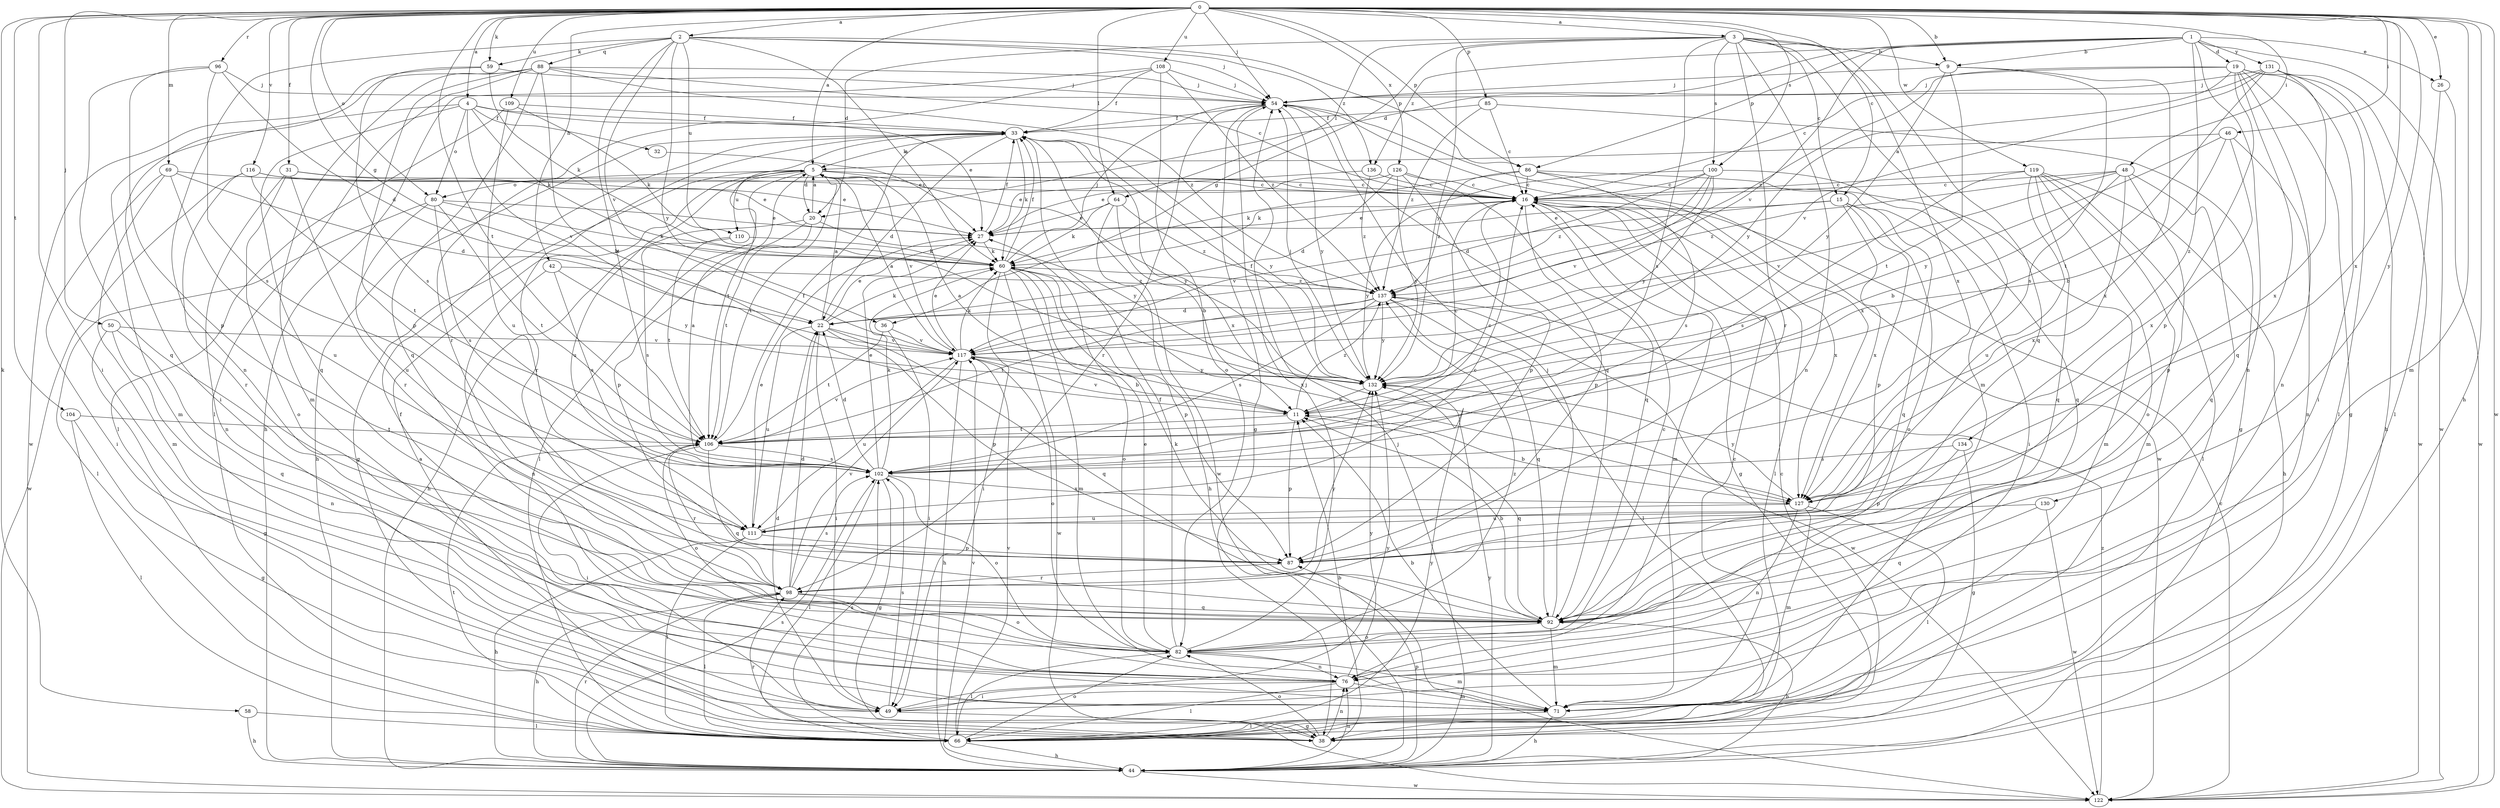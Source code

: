 strict digraph  {
0;
1;
2;
3;
4;
5;
9;
11;
15;
16;
19;
20;
22;
26;
27;
31;
32;
33;
36;
38;
42;
44;
46;
48;
49;
50;
54;
58;
59;
60;
64;
66;
69;
71;
76;
80;
82;
85;
86;
87;
88;
92;
96;
98;
100;
102;
104;
106;
108;
109;
110;
111;
116;
117;
119;
122;
126;
127;
130;
131;
132;
134;
136;
137;
0 -> 2  [label=a];
0 -> 3  [label=a];
0 -> 4  [label=a];
0 -> 5  [label=a];
0 -> 9  [label=b];
0 -> 15  [label=c];
0 -> 26  [label=e];
0 -> 31  [label=f];
0 -> 36  [label=g];
0 -> 42  [label=h];
0 -> 44  [label=h];
0 -> 46  [label=i];
0 -> 48  [label=i];
0 -> 49  [label=i];
0 -> 50  [label=j];
0 -> 54  [label=j];
0 -> 58  [label=k];
0 -> 59  [label=k];
0 -> 64  [label=l];
0 -> 69  [label=m];
0 -> 71  [label=m];
0 -> 80  [label=o];
0 -> 85  [label=p];
0 -> 86  [label=p];
0 -> 96  [label=r];
0 -> 100  [label=s];
0 -> 104  [label=t];
0 -> 106  [label=t];
0 -> 108  [label=u];
0 -> 109  [label=u];
0 -> 116  [label=v];
0 -> 119  [label=w];
0 -> 122  [label=w];
0 -> 126  [label=x];
0 -> 127  [label=x];
0 -> 130  [label=y];
1 -> 9  [label=b];
1 -> 19  [label=d];
1 -> 20  [label=d];
1 -> 26  [label=e];
1 -> 76  [label=n];
1 -> 86  [label=p];
1 -> 117  [label=v];
1 -> 122  [label=w];
1 -> 131  [label=y];
1 -> 134  [label=z];
1 -> 136  [label=z];
2 -> 54  [label=j];
2 -> 59  [label=k];
2 -> 60  [label=k];
2 -> 76  [label=n];
2 -> 86  [label=p];
2 -> 88  [label=q];
2 -> 106  [label=t];
2 -> 110  [label=u];
2 -> 117  [label=v];
2 -> 132  [label=y];
2 -> 136  [label=z];
3 -> 9  [label=b];
3 -> 15  [label=c];
3 -> 20  [label=d];
3 -> 36  [label=g];
3 -> 64  [label=l];
3 -> 71  [label=m];
3 -> 76  [label=n];
3 -> 92  [label=q];
3 -> 98  [label=r];
3 -> 100  [label=s];
3 -> 102  [label=s];
3 -> 127  [label=x];
3 -> 132  [label=y];
4 -> 27  [label=e];
4 -> 32  [label=f];
4 -> 33  [label=f];
4 -> 60  [label=k];
4 -> 71  [label=m];
4 -> 80  [label=o];
4 -> 92  [label=q];
4 -> 117  [label=v];
5 -> 16  [label=c];
5 -> 20  [label=d];
5 -> 38  [label=g];
5 -> 66  [label=l];
5 -> 80  [label=o];
5 -> 106  [label=t];
5 -> 110  [label=u];
5 -> 111  [label=u];
5 -> 117  [label=v];
5 -> 132  [label=y];
9 -> 54  [label=j];
9 -> 102  [label=s];
9 -> 106  [label=t];
9 -> 127  [label=x];
9 -> 132  [label=y];
11 -> 5  [label=a];
11 -> 16  [label=c];
11 -> 87  [label=p];
11 -> 92  [label=q];
11 -> 106  [label=t];
11 -> 117  [label=v];
11 -> 137  [label=z];
15 -> 27  [label=e];
15 -> 82  [label=o];
15 -> 87  [label=p];
15 -> 92  [label=q];
15 -> 117  [label=v];
15 -> 127  [label=x];
16 -> 27  [label=e];
16 -> 38  [label=g];
16 -> 66  [label=l];
16 -> 71  [label=m];
16 -> 87  [label=p];
16 -> 127  [label=x];
16 -> 132  [label=y];
19 -> 38  [label=g];
19 -> 49  [label=i];
19 -> 54  [label=j];
19 -> 66  [label=l];
19 -> 76  [label=n];
19 -> 87  [label=p];
19 -> 92  [label=q];
19 -> 132  [label=y];
19 -> 137  [label=z];
20 -> 5  [label=a];
20 -> 44  [label=h];
20 -> 87  [label=p];
20 -> 106  [label=t];
20 -> 132  [label=y];
22 -> 5  [label=a];
22 -> 27  [label=e];
22 -> 49  [label=i];
22 -> 60  [label=k];
22 -> 87  [label=p];
22 -> 92  [label=q];
22 -> 111  [label=u];
22 -> 117  [label=v];
26 -> 66  [label=l];
26 -> 122  [label=w];
27 -> 33  [label=f];
27 -> 60  [label=k];
31 -> 16  [label=c];
31 -> 27  [label=e];
31 -> 76  [label=n];
31 -> 82  [label=o];
31 -> 98  [label=r];
32 -> 27  [label=e];
33 -> 5  [label=a];
33 -> 22  [label=d];
33 -> 44  [label=h];
33 -> 60  [label=k];
33 -> 98  [label=r];
33 -> 106  [label=t];
33 -> 122  [label=w];
33 -> 127  [label=x];
33 -> 132  [label=y];
36 -> 49  [label=i];
36 -> 106  [label=t];
36 -> 117  [label=v];
38 -> 5  [label=a];
38 -> 11  [label=b];
38 -> 16  [label=c];
38 -> 76  [label=n];
38 -> 82  [label=o];
38 -> 98  [label=r];
42 -> 76  [label=n];
42 -> 102  [label=s];
42 -> 132  [label=y];
42 -> 137  [label=z];
44 -> 54  [label=j];
44 -> 76  [label=n];
44 -> 87  [label=p];
44 -> 98  [label=r];
44 -> 102  [label=s];
44 -> 117  [label=v];
44 -> 122  [label=w];
44 -> 132  [label=y];
46 -> 5  [label=a];
46 -> 11  [label=b];
46 -> 76  [label=n];
46 -> 127  [label=x];
46 -> 132  [label=y];
48 -> 11  [label=b];
48 -> 16  [label=c];
48 -> 87  [label=p];
48 -> 92  [label=q];
48 -> 117  [label=v];
48 -> 127  [label=x];
48 -> 137  [label=z];
49 -> 22  [label=d];
49 -> 38  [label=g];
49 -> 102  [label=s];
49 -> 132  [label=y];
50 -> 38  [label=g];
50 -> 76  [label=n];
50 -> 92  [label=q];
50 -> 117  [label=v];
54 -> 33  [label=f];
54 -> 38  [label=g];
54 -> 92  [label=q];
54 -> 98  [label=r];
54 -> 122  [label=w];
54 -> 127  [label=x];
54 -> 132  [label=y];
58 -> 44  [label=h];
58 -> 66  [label=l];
59 -> 54  [label=j];
59 -> 60  [label=k];
59 -> 102  [label=s];
59 -> 122  [label=w];
60 -> 33  [label=f];
60 -> 49  [label=i];
60 -> 54  [label=j];
60 -> 71  [label=m];
60 -> 82  [label=o];
60 -> 87  [label=p];
60 -> 122  [label=w];
60 -> 127  [label=x];
60 -> 137  [label=z];
64 -> 11  [label=b];
64 -> 27  [label=e];
64 -> 44  [label=h];
64 -> 60  [label=k];
64 -> 137  [label=z];
66 -> 44  [label=h];
66 -> 82  [label=o];
66 -> 102  [label=s];
66 -> 106  [label=t];
66 -> 117  [label=v];
66 -> 132  [label=y];
69 -> 16  [label=c];
69 -> 22  [label=d];
69 -> 49  [label=i];
69 -> 71  [label=m];
69 -> 111  [label=u];
71 -> 11  [label=b];
71 -> 16  [label=c];
71 -> 44  [label=h];
71 -> 66  [label=l];
76 -> 33  [label=f];
76 -> 49  [label=i];
76 -> 66  [label=l];
76 -> 71  [label=m];
76 -> 132  [label=y];
80 -> 27  [label=e];
80 -> 60  [label=k];
80 -> 66  [label=l];
80 -> 102  [label=s];
80 -> 106  [label=t];
80 -> 111  [label=u];
82 -> 16  [label=c];
82 -> 27  [label=e];
82 -> 33  [label=f];
82 -> 54  [label=j];
82 -> 66  [label=l];
82 -> 71  [label=m];
82 -> 76  [label=n];
82 -> 137  [label=z];
85 -> 16  [label=c];
85 -> 33  [label=f];
85 -> 38  [label=g];
85 -> 137  [label=z];
86 -> 16  [label=c];
86 -> 49  [label=i];
86 -> 60  [label=k];
86 -> 71  [label=m];
86 -> 102  [label=s];
86 -> 137  [label=z];
87 -> 98  [label=r];
88 -> 11  [label=b];
88 -> 16  [label=c];
88 -> 49  [label=i];
88 -> 54  [label=j];
88 -> 66  [label=l];
88 -> 71  [label=m];
88 -> 87  [label=p];
88 -> 92  [label=q];
88 -> 137  [label=z];
92 -> 11  [label=b];
92 -> 44  [label=h];
92 -> 54  [label=j];
92 -> 60  [label=k];
92 -> 71  [label=m];
92 -> 82  [label=o];
96 -> 22  [label=d];
96 -> 54  [label=j];
96 -> 87  [label=p];
96 -> 92  [label=q];
96 -> 102  [label=s];
98 -> 22  [label=d];
98 -> 44  [label=h];
98 -> 66  [label=l];
98 -> 82  [label=o];
98 -> 92  [label=q];
98 -> 102  [label=s];
98 -> 117  [label=v];
98 -> 132  [label=y];
100 -> 16  [label=c];
100 -> 22  [label=d];
100 -> 60  [label=k];
100 -> 92  [label=q];
100 -> 117  [label=v];
100 -> 132  [label=y];
100 -> 137  [label=z];
102 -> 5  [label=a];
102 -> 22  [label=d];
102 -> 27  [label=e];
102 -> 38  [label=g];
102 -> 60  [label=k];
102 -> 66  [label=l];
102 -> 82  [label=o];
102 -> 127  [label=x];
104 -> 38  [label=g];
104 -> 66  [label=l];
104 -> 106  [label=t];
106 -> 16  [label=c];
106 -> 33  [label=f];
106 -> 49  [label=i];
106 -> 82  [label=o];
106 -> 92  [label=q];
106 -> 98  [label=r];
106 -> 102  [label=s];
106 -> 117  [label=v];
108 -> 33  [label=f];
108 -> 44  [label=h];
108 -> 54  [label=j];
108 -> 82  [label=o];
108 -> 98  [label=r];
108 -> 137  [label=z];
109 -> 33  [label=f];
109 -> 60  [label=k];
109 -> 66  [label=l];
109 -> 111  [label=u];
110 -> 60  [label=k];
110 -> 102  [label=s];
110 -> 106  [label=t];
111 -> 16  [label=c];
111 -> 27  [label=e];
111 -> 44  [label=h];
111 -> 66  [label=l];
111 -> 87  [label=p];
116 -> 16  [label=c];
116 -> 27  [label=e];
116 -> 98  [label=r];
116 -> 106  [label=t];
116 -> 122  [label=w];
117 -> 5  [label=a];
117 -> 11  [label=b];
117 -> 27  [label=e];
117 -> 44  [label=h];
117 -> 60  [label=k];
117 -> 82  [label=o];
117 -> 111  [label=u];
117 -> 132  [label=y];
119 -> 16  [label=c];
119 -> 44  [label=h];
119 -> 66  [label=l];
119 -> 71  [label=m];
119 -> 82  [label=o];
119 -> 92  [label=q];
119 -> 102  [label=s];
119 -> 111  [label=u];
122 -> 16  [label=c];
122 -> 137  [label=z];
126 -> 16  [label=c];
126 -> 22  [label=d];
126 -> 27  [label=e];
126 -> 87  [label=p];
126 -> 92  [label=q];
126 -> 132  [label=y];
127 -> 11  [label=b];
127 -> 66  [label=l];
127 -> 71  [label=m];
127 -> 76  [label=n];
127 -> 111  [label=u];
127 -> 132  [label=y];
130 -> 92  [label=q];
130 -> 111  [label=u];
130 -> 122  [label=w];
131 -> 16  [label=c];
131 -> 44  [label=h];
131 -> 54  [label=j];
131 -> 106  [label=t];
131 -> 117  [label=v];
131 -> 122  [label=w];
131 -> 127  [label=x];
132 -> 11  [label=b];
132 -> 33  [label=f];
132 -> 54  [label=j];
134 -> 38  [label=g];
134 -> 87  [label=p];
134 -> 102  [label=s];
136 -> 16  [label=c];
136 -> 27  [label=e];
136 -> 137  [label=z];
137 -> 22  [label=d];
137 -> 66  [label=l];
137 -> 92  [label=q];
137 -> 102  [label=s];
137 -> 106  [label=t];
137 -> 122  [label=w];
137 -> 132  [label=y];
}
